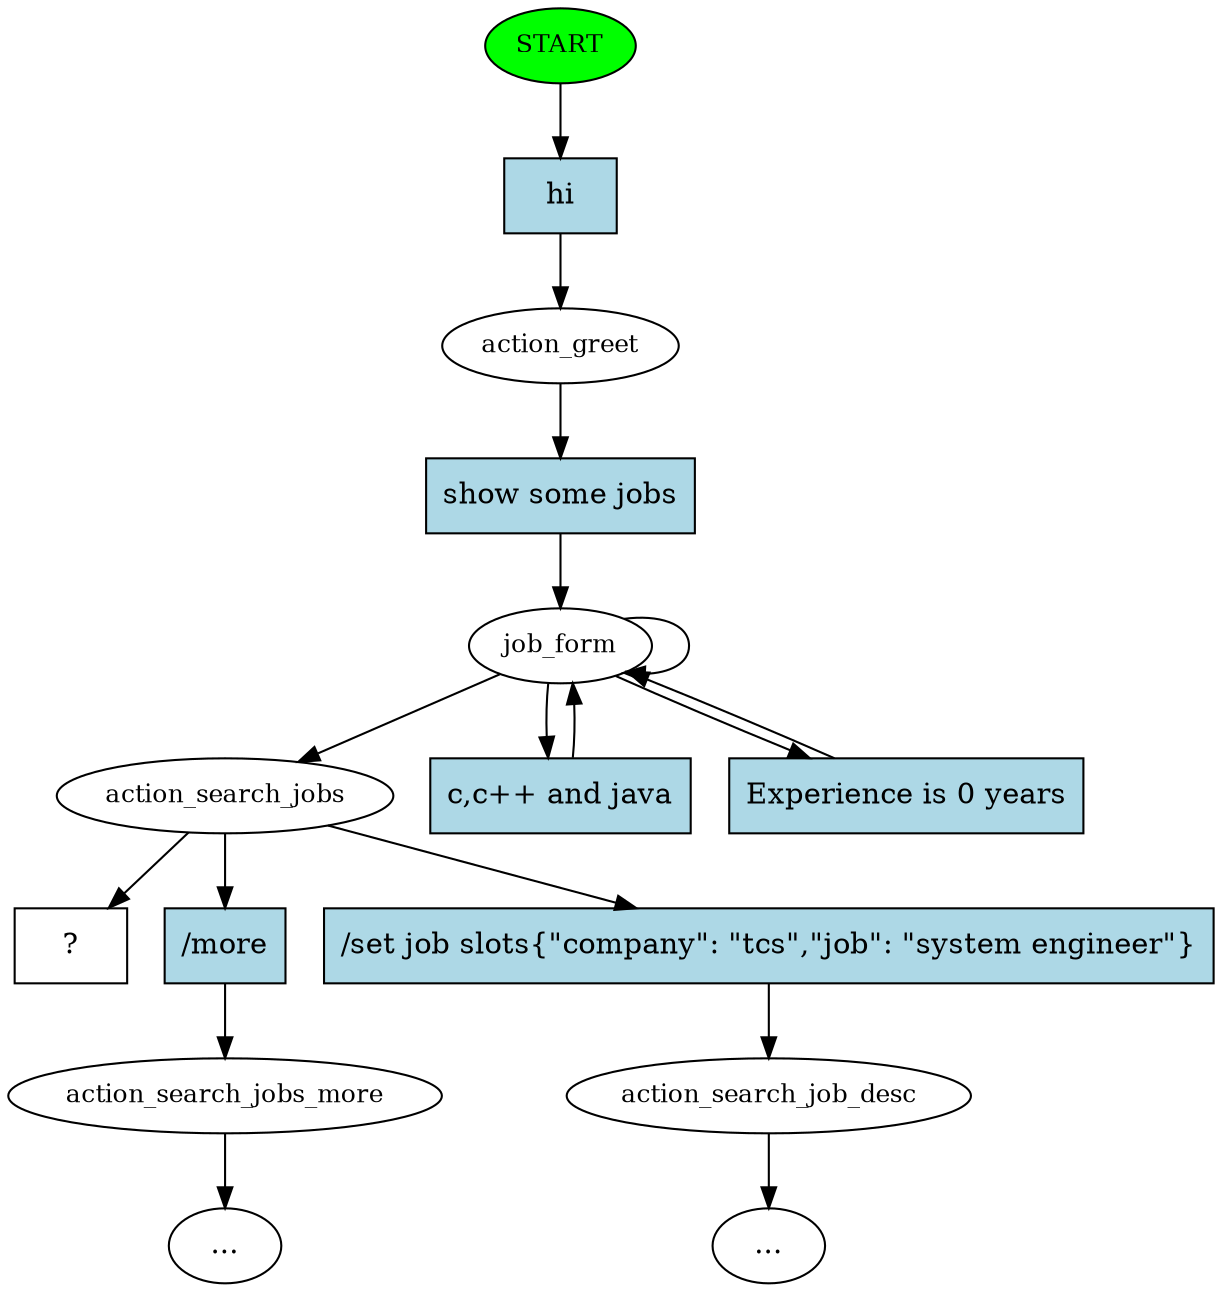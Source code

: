 digraph  {
0 [class="start active", fillcolor=green, fontsize=12, label=START, style=filled];
1 [class=active, fontsize=12, label=action_greet];
2 [class=active, fontsize=12, label=job_form];
3 [class=active, fontsize=12, label=action_search_jobs];
4 [class="", fontsize=12, label=action_search_jobs_more];
"-4" [class=ellipsis, label="..."];
12 [class="", fontsize=12, label=action_search_job_desc];
"-6" [class=ellipsis, label="..."];
24 [class="intent dashed active", label="  ?  ", shape=rect];
25 [class="intent active", fillcolor=lightblue, label=hi, shape=rect, style=filled];
26 [class="intent active", fillcolor=lightblue, label="show\ some\ jobs", shape=rect, style=filled];
27 [class="intent active", fillcolor=lightblue, label="c,c\+\+\ and\ java", shape=rect, style=filled];
28 [class="intent active", fillcolor=lightblue, label="Experience\ is\ 0\ years", shape=rect, style=filled];
29 [class=intent, fillcolor=lightblue, label="/more", shape=rect, style=filled];
30 [class=intent, fillcolor=lightblue, label="/set\ job\ slots\{\"company\":\ \"tcs\",\"job\":\ \"system\ engineer\"\}", shape=rect, style=filled];
0 -> 25  [class=active, key=0];
1 -> 26  [class=active, key=0];
2 -> 3  [class=active, key=NONE, label=""];
2 -> 2  [class=active, key=NONE, label=""];
2 -> 27  [class=active, key=0];
2 -> 28  [class=active, key=0];
3 -> 24  [class=active, key=NONE, label=""];
3 -> 29  [class="", key=0];
3 -> 30  [class="", key=0];
4 -> "-4"  [class="", key=NONE, label=""];
12 -> "-6"  [class="", key=NONE, label=""];
25 -> 1  [class=active, key=0];
26 -> 2  [class=active, key=0];
27 -> 2  [class=active, key=0];
28 -> 2  [class=active, key=0];
29 -> 4  [class="", key=0];
30 -> 12  [class="", key=0];
}
